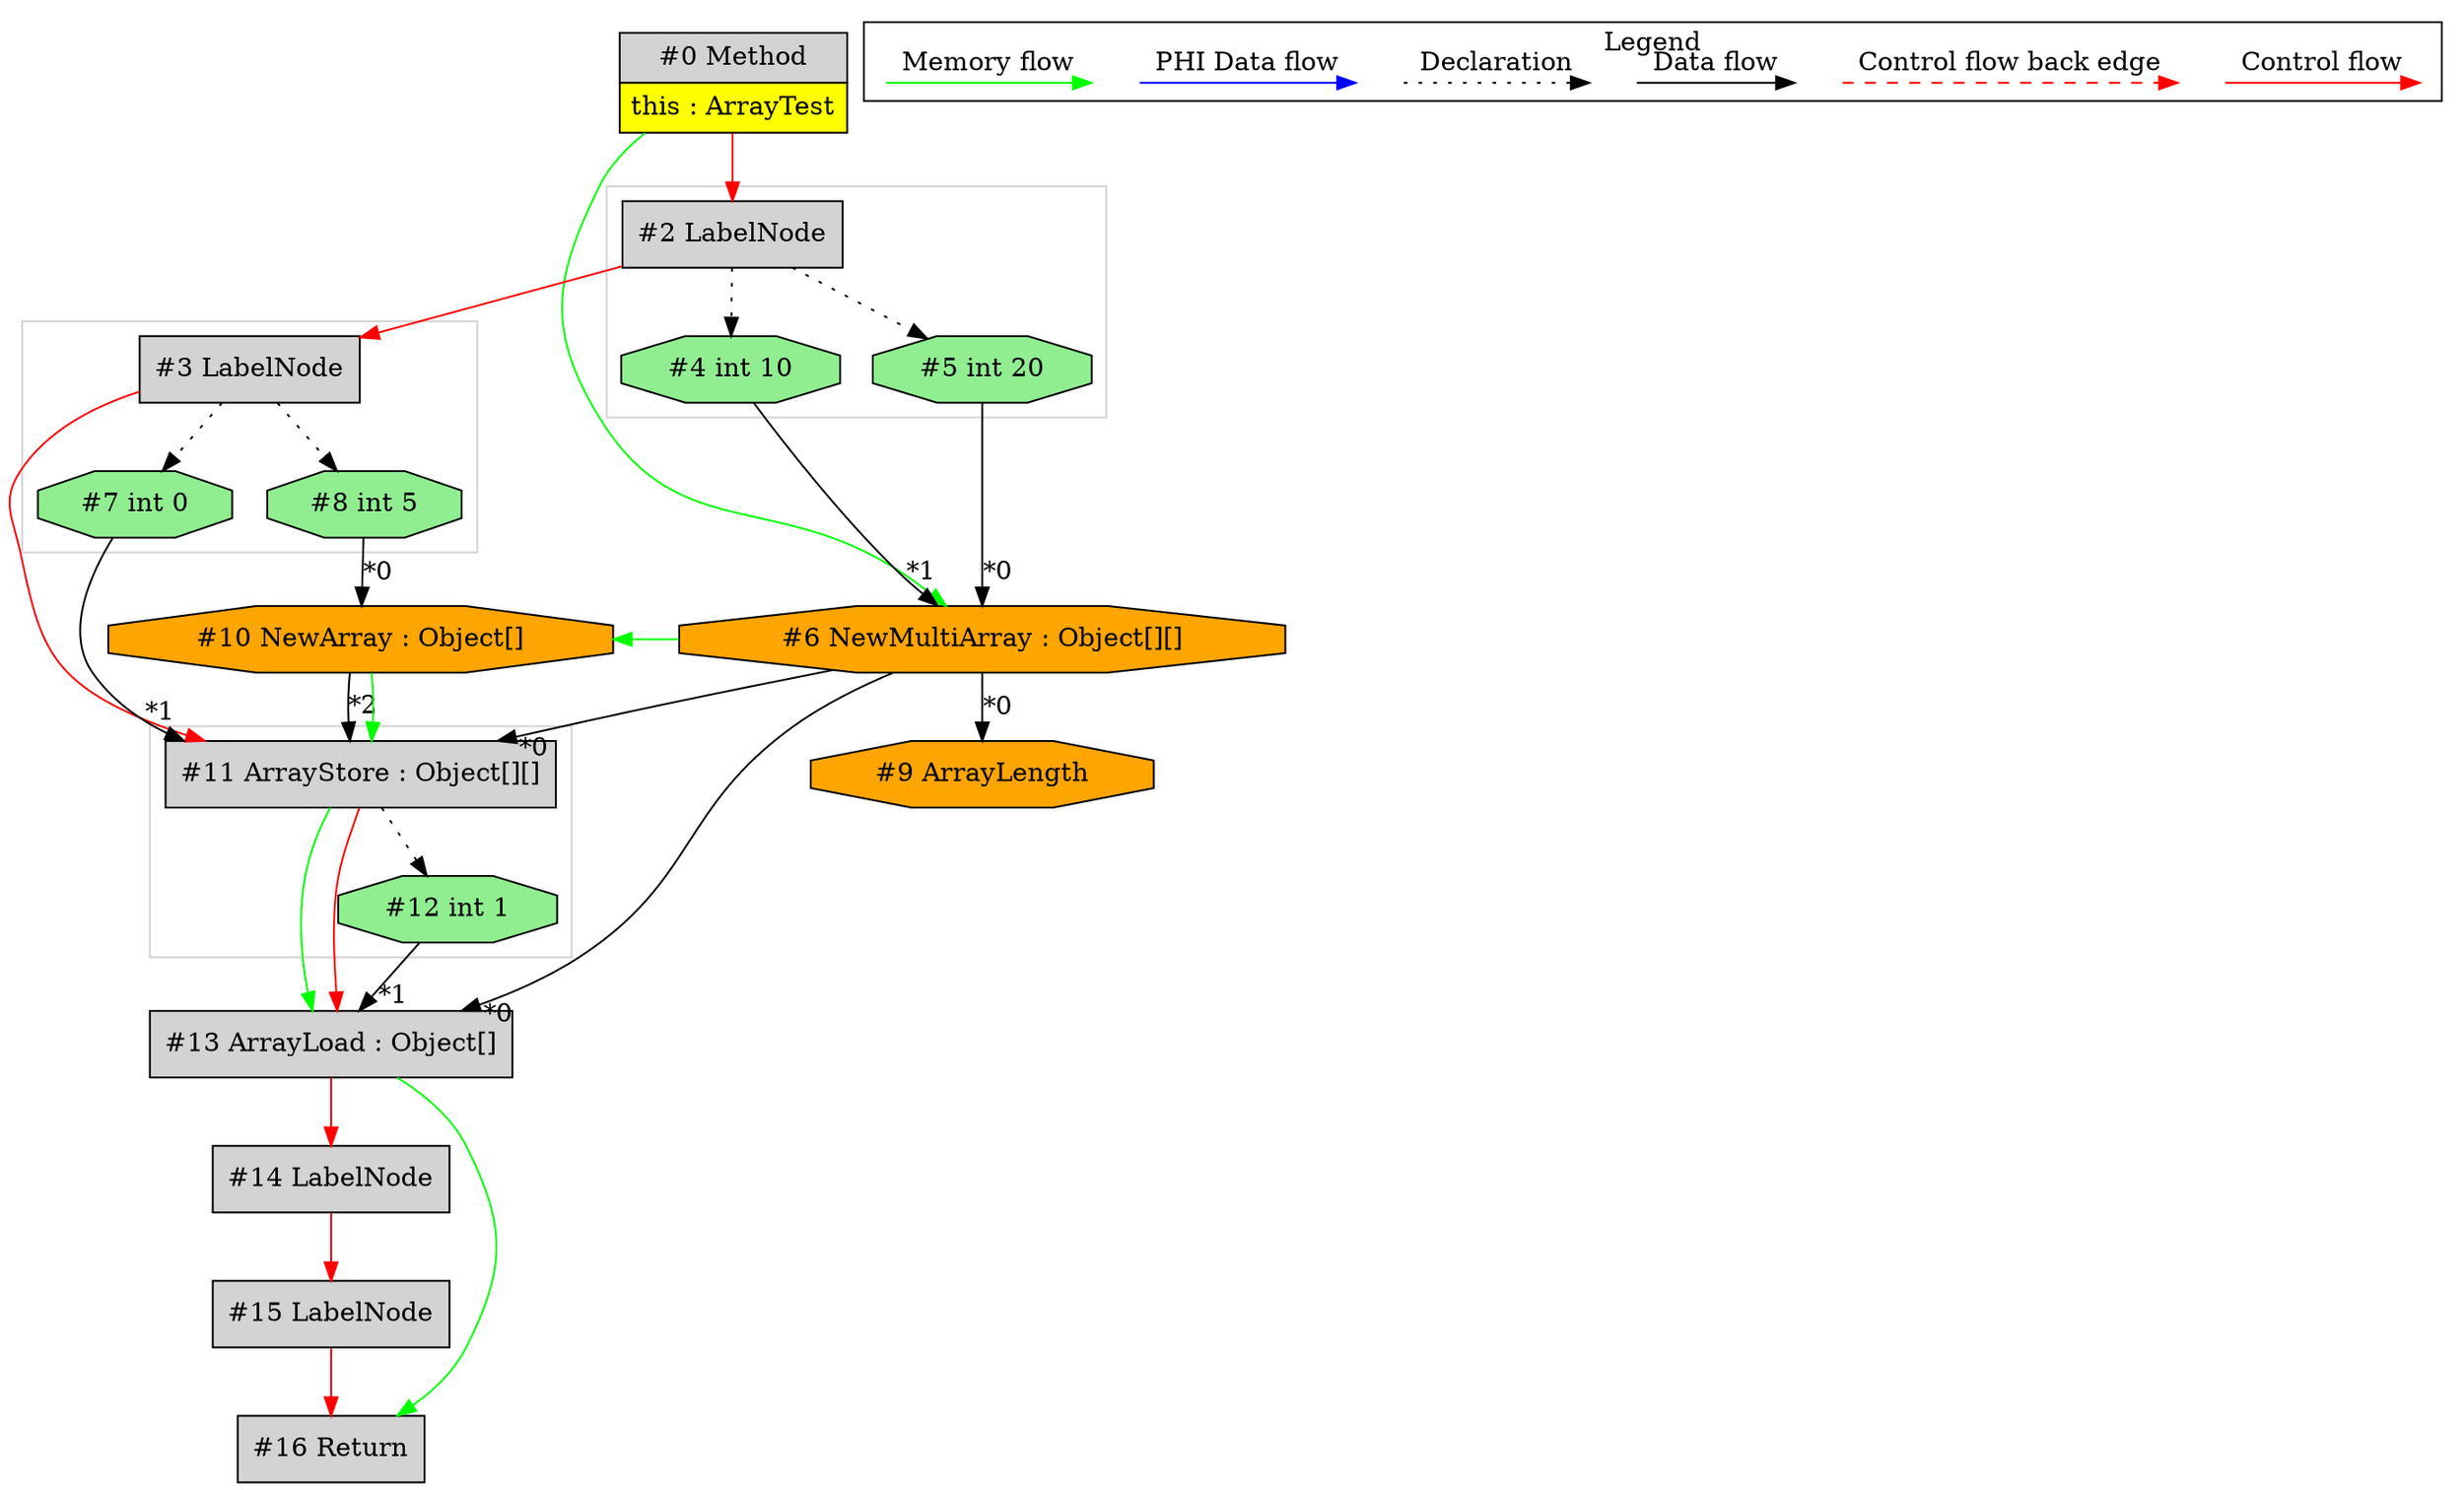 digraph {
 ordering="in";
 node0[margin="0", label=<<table border="0" cellborder="1" cellspacing="0" cellpadding="5"><tr><td colspan="1">#0 Method</td></tr><tr><td port="prj1" bgcolor="yellow">this : ArrayTest</td></tr></table>>,shape=none, fillcolor=lightgrey, style=filled];
 node6[label="#6 NewMultiArray : Object[][]",shape=octagon, fillcolor=orange, style=filled];
 node5 -> node6[headlabel="*0", labeldistance=2];
 node4 -> node6[headlabel="*1", labeldistance=2];
 node0 -> node6[labeldistance=2, color=green, constraint=false];
 node4[label="#4 int 10",shape=octagon, fillcolor=lightgreen, style=filled];
 node2 -> node4[style=dotted];
 node2[label="#2 LabelNode",shape=box, fillcolor=lightgrey, style=filled];
 node0 -> node2[labeldistance=2, color=red, fontcolor=red];
 node3[label="#3 LabelNode",shape=box, fillcolor=lightgrey, style=filled];
 node2 -> node3[labeldistance=2, color=red, fontcolor=red];
 node11[label="#11 ArrayStore : Object[][]",shape=box, fillcolor=lightgrey, style=filled];
 node6 -> node11[headlabel="*0", labeldistance=2];
 node7 -> node11[headlabel="*1", labeldistance=2];
 node10 -> node11[headlabel="*2", labeldistance=2];
 node10 -> node11[labeldistance=2, color=green, constraint=false];
 node3 -> node11[labeldistance=2, color=red, fontcolor=red];
 node10[label="#10 NewArray : Object[]",shape=octagon, fillcolor=orange, style=filled];
 node8 -> node10[headlabel="*0", labeldistance=2];
 node6 -> node10[labeldistance=2, color=green, constraint=false];
 node8[label="#8 int 5",shape=octagon, fillcolor=lightgreen, style=filled];
 node3 -> node8[style=dotted];
 node7[label="#7 int 0",shape=octagon, fillcolor=lightgreen, style=filled];
 node3 -> node7[style=dotted];
 node12[label="#12 int 1",shape=octagon, fillcolor=lightgreen, style=filled];
 node11 -> node12[style=dotted];
 node13[label="#13 ArrayLoad : Object[]",shape=box, fillcolor=lightgrey, style=filled];
 node6 -> node13[headlabel="*0", labeldistance=2];
 node12 -> node13[headlabel="*1", labeldistance=2];
 node11 -> node13[labeldistance=2, color=green, constraint=false];
 node11 -> node13[labeldistance=2, color=red, fontcolor=red];
 node14[label="#14 LabelNode",shape=box, fillcolor=lightgrey, style=filled];
 node13 -> node14[labeldistance=2, color=red, fontcolor=red];
 node15[label="#15 LabelNode",shape=box, fillcolor=lightgrey, style=filled];
 node14 -> node15[labeldistance=2, color=red, fontcolor=red];
 node16[label="#16 Return",shape=box, fillcolor=lightgrey, style=filled];
 node15 -> node16[labeldistance=2, color=red, fontcolor=red];
 node13 -> node16[labeldistance=2, color=green, constraint=false];
 node5[label="#5 int 20",shape=octagon, fillcolor=lightgreen, style=filled];
 node2 -> node5[style=dotted];
 node9[label="#9 ArrayLength",shape=octagon, fillcolor=orange, style=filled];
 node6 -> node9[headlabel="*0", labeldistance=2];
 subgraph cluster_0 {
  color=lightgray;
  node2;
  node4;
  node5;
 }
 subgraph cluster_1 {
  color=lightgray;
  node3;
  node7;
  node8;
 }
 subgraph cluster_2 {
  color=lightgray;
  node11;
  node12;
 }
 subgraph cluster_000 {
  label = "Legend";
  node [shape=point]
  {
   rank=same;
   c0 [style = invis];
   c1 [style = invis];
   c2 [style = invis];
   c3 [style = invis];
   d0 [style = invis];
   d1 [style = invis];
   d2 [style = invis];
   d3 [style = invis];
   d4 [style = invis];
   d5 [style = invis];
   d6 [style = invis];
   d7 [style = invis];
  }
  c0 -> c1 [label="Control flow", style=solid, color=red]
  c2 -> c3 [label="Control flow back edge", style=dashed, color=red]
  d0 -> d1 [label="Data flow"]
  d2 -> d3 [label="Declaration", style=dotted]
  d4 -> d5 [label="PHI Data flow", color=blue]
  d6 -> d7 [label="Memory flow", color=green]
 }

}
